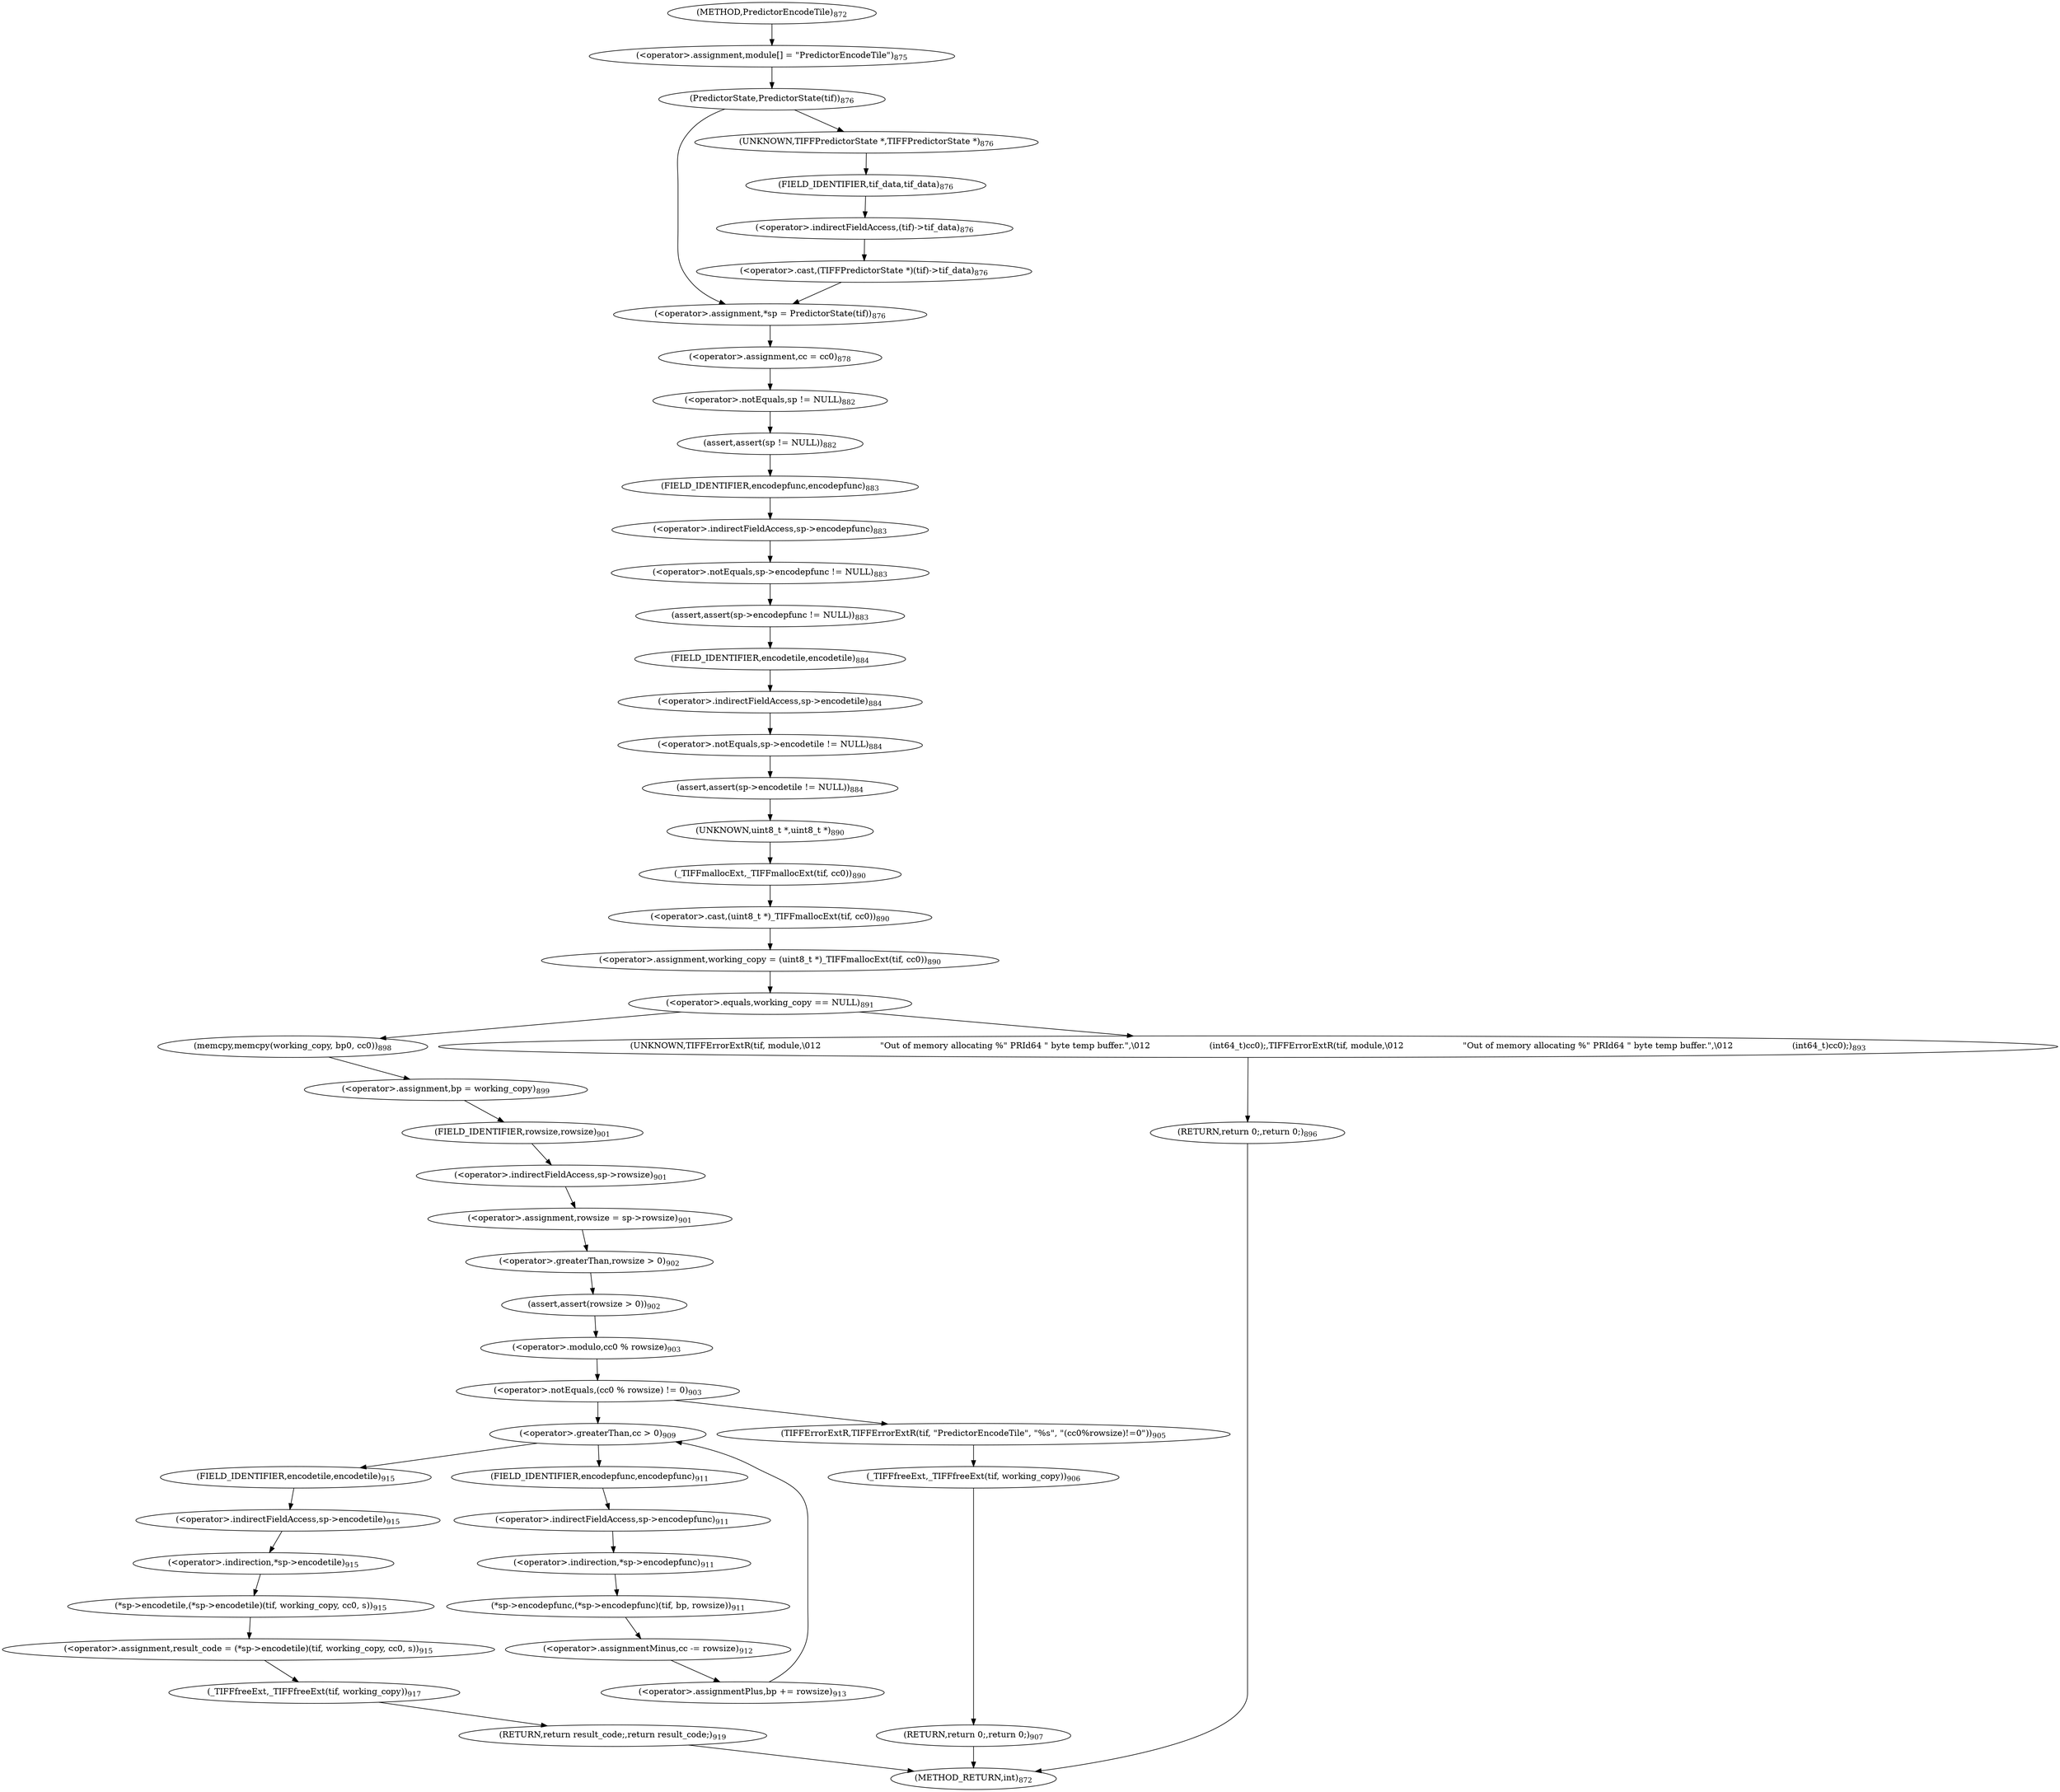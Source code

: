 digraph "PredictorEncodeTile" {  
"39111" [label = <(&lt;operator&gt;.assignment,module[] = &quot;PredictorEncodeTile&quot;)<SUB>875</SUB>> ]
"39115" [label = <(&lt;operator&gt;.assignment,*sp = PredictorState(tif))<SUB>876</SUB>> ]
"39128" [label = <(&lt;operator&gt;.assignment,cc = cc0)<SUB>878</SUB>> ]
"39133" [label = <(assert,assert(sp != NULL))<SUB>882</SUB>> ]
"39137" [label = <(assert,assert(sp-&gt;encodepfunc != NULL))<SUB>883</SUB>> ]
"39143" [label = <(assert,assert(sp-&gt;encodetile != NULL))<SUB>884</SUB>> ]
"39149" [label = <(&lt;operator&gt;.assignment,working_copy = (uint8_t *)_TIFFmallocExt(tif, cc0))<SUB>890</SUB>> ]
"39164" [label = <(memcpy,memcpy(working_copy, bp0, cc0))<SUB>898</SUB>> ]
"39168" [label = <(&lt;operator&gt;.assignment,bp = working_copy)<SUB>899</SUB>> ]
"39171" [label = <(&lt;operator&gt;.assignment,rowsize = sp-&gt;rowsize)<SUB>901</SUB>> ]
"39176" [label = <(assert,assert(rowsize &gt; 0))<SUB>902</SUB>> ]
"39216" [label = <(&lt;operator&gt;.assignment,result_code = (*sp-&gt;encodetile)(tif, working_copy, cc0, s))<SUB>915</SUB>> ]
"39227" [label = <(_TIFFfreeExt,_TIFFfreeExt(tif, working_copy))<SUB>917</SUB>> ]
"39230" [label = <(RETURN,return result_code;,return result_code;)<SUB>919</SUB>> ]
"39117" [label = <(PredictorState,PredictorState(tif))<SUB>876</SUB>> ]
"39134" [label = <(&lt;operator&gt;.notEquals,sp != NULL)<SUB>882</SUB>> ]
"39138" [label = <(&lt;operator&gt;.notEquals,sp-&gt;encodepfunc != NULL)<SUB>883</SUB>> ]
"39144" [label = <(&lt;operator&gt;.notEquals,sp-&gt;encodetile != NULL)<SUB>884</SUB>> ]
"39151" [label = <(&lt;operator&gt;.cast,(uint8_t *)_TIFFmallocExt(tif, cc0))<SUB>890</SUB>> ]
"39157" [label = <(&lt;operator&gt;.equals,working_copy == NULL)<SUB>891</SUB>> ]
"39173" [label = <(&lt;operator&gt;.indirectFieldAccess,sp-&gt;rowsize)<SUB>901</SUB>> ]
"39177" [label = <(&lt;operator&gt;.greaterThan,rowsize &gt; 0)<SUB>902</SUB>> ]
"39181" [label = <(&lt;operator&gt;.notEquals,(cc0 % rowsize) != 0)<SUB>903</SUB>> ]
"39198" [label = <(&lt;operator&gt;.greaterThan,cc &gt; 0)<SUB>909</SUB>> ]
"39218" [label = <(*sp-&gt;encodetile,(*sp-&gt;encodetile)(tif, working_copy, cc0, s))<SUB>915</SUB>> ]
"39139" [label = <(&lt;operator&gt;.indirectFieldAccess,sp-&gt;encodepfunc)<SUB>883</SUB>> ]
"39145" [label = <(&lt;operator&gt;.indirectFieldAccess,sp-&gt;encodetile)<SUB>884</SUB>> ]
"39152" [label = <(UNKNOWN,uint8_t *,uint8_t *)<SUB>890</SUB>> ]
"39153" [label = <(_TIFFmallocExt,_TIFFmallocExt(tif, cc0))<SUB>890</SUB>> ]
"39161" [label = <(UNKNOWN,TIFFErrorExtR(tif, module,\012                      &quot;Out of memory allocating %&quot; PRId64 &quot; byte temp buffer.&quot;,\012                      (int64_t)cc0);,TIFFErrorExtR(tif, module,\012                      &quot;Out of memory allocating %&quot; PRId64 &quot; byte temp buffer.&quot;,\012                      (int64_t)cc0);)<SUB>893</SUB>> ]
"39162" [label = <(RETURN,return 0;,return 0;)<SUB>896</SUB>> ]
"39175" [label = <(FIELD_IDENTIFIER,rowsize,rowsize)<SUB>901</SUB>> ]
"39182" [label = <(&lt;operator&gt;.modulo,cc0 % rowsize)<SUB>903</SUB>> ]
"39187" [label = <(TIFFErrorExtR,TIFFErrorExtR(tif, &quot;PredictorEncodeTile&quot;, &quot;%s&quot;, &quot;(cc0%rowsize)!=0&quot;))<SUB>905</SUB>> ]
"39192" [label = <(_TIFFfreeExt,_TIFFfreeExt(tif, working_copy))<SUB>906</SUB>> ]
"39195" [label = <(RETURN,return 0;,return 0;)<SUB>907</SUB>> ]
"39202" [label = <(*sp-&gt;encodepfunc,(*sp-&gt;encodepfunc)(tif, bp, rowsize))<SUB>911</SUB>> ]
"39210" [label = <(&lt;operator&gt;.assignmentMinus,cc -= rowsize)<SUB>912</SUB>> ]
"39213" [label = <(&lt;operator&gt;.assignmentPlus,bp += rowsize)<SUB>913</SUB>> ]
"39219" [label = <(&lt;operator&gt;.indirection,*sp-&gt;encodetile)<SUB>915</SUB>> ]
"39120" [label = <(&lt;operator&gt;.cast,(TIFFPredictorState *)(tif)-&gt;tif_data)<SUB>876</SUB>> ]
"39141" [label = <(FIELD_IDENTIFIER,encodepfunc,encodepfunc)<SUB>883</SUB>> ]
"39147" [label = <(FIELD_IDENTIFIER,encodetile,encodetile)<SUB>884</SUB>> ]
"39203" [label = <(&lt;operator&gt;.indirection,*sp-&gt;encodepfunc)<SUB>911</SUB>> ]
"39220" [label = <(&lt;operator&gt;.indirectFieldAccess,sp-&gt;encodetile)<SUB>915</SUB>> ]
"39121" [label = <(UNKNOWN,TIFFPredictorState *,TIFFPredictorState *)<SUB>876</SUB>> ]
"39122" [label = <(&lt;operator&gt;.indirectFieldAccess,(tif)-&gt;tif_data)<SUB>876</SUB>> ]
"39204" [label = <(&lt;operator&gt;.indirectFieldAccess,sp-&gt;encodepfunc)<SUB>911</SUB>> ]
"39222" [label = <(FIELD_IDENTIFIER,encodetile,encodetile)<SUB>915</SUB>> ]
"39124" [label = <(FIELD_IDENTIFIER,tif_data,tif_data)<SUB>876</SUB>> ]
"39206" [label = <(FIELD_IDENTIFIER,encodepfunc,encodepfunc)<SUB>911</SUB>> ]
"39104" [label = <(METHOD,PredictorEncodeTile)<SUB>872</SUB>> ]
"39232" [label = <(METHOD_RETURN,int)<SUB>872</SUB>> ]
  "39111" -> "39117" 
  "39115" -> "39128" 
  "39128" -> "39134" 
  "39133" -> "39141" 
  "39137" -> "39147" 
  "39143" -> "39152" 
  "39149" -> "39157" 
  "39164" -> "39168" 
  "39168" -> "39175" 
  "39171" -> "39177" 
  "39176" -> "39182" 
  "39216" -> "39227" 
  "39227" -> "39230" 
  "39230" -> "39232" 
  "39117" -> "39121" 
  "39117" -> "39115" 
  "39134" -> "39133" 
  "39138" -> "39137" 
  "39144" -> "39143" 
  "39151" -> "39149" 
  "39157" -> "39161" 
  "39157" -> "39164" 
  "39173" -> "39171" 
  "39177" -> "39176" 
  "39181" -> "39187" 
  "39181" -> "39198" 
  "39198" -> "39206" 
  "39198" -> "39222" 
  "39218" -> "39216" 
  "39139" -> "39138" 
  "39145" -> "39144" 
  "39152" -> "39153" 
  "39153" -> "39151" 
  "39161" -> "39162" 
  "39162" -> "39232" 
  "39175" -> "39173" 
  "39182" -> "39181" 
  "39187" -> "39192" 
  "39192" -> "39195" 
  "39195" -> "39232" 
  "39202" -> "39210" 
  "39210" -> "39213" 
  "39213" -> "39198" 
  "39219" -> "39218" 
  "39120" -> "39115" 
  "39141" -> "39139" 
  "39147" -> "39145" 
  "39203" -> "39202" 
  "39220" -> "39219" 
  "39121" -> "39124" 
  "39122" -> "39120" 
  "39204" -> "39203" 
  "39222" -> "39220" 
  "39124" -> "39122" 
  "39206" -> "39204" 
  "39104" -> "39111" 
}
